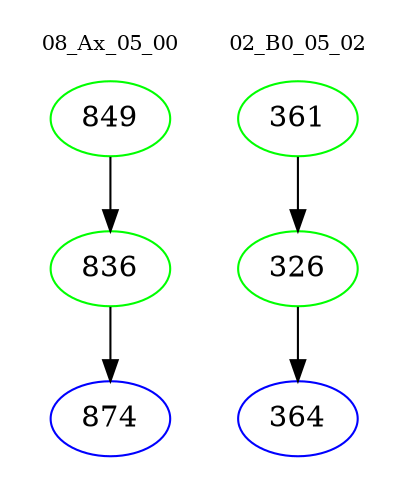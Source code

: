digraph{
subgraph cluster_0 {
color = white
label = "08_Ax_05_00";
fontsize=10;
T0_849 [label="849", color="green"]
T0_849 -> T0_836 [color="black"]
T0_836 [label="836", color="green"]
T0_836 -> T0_874 [color="black"]
T0_874 [label="874", color="blue"]
}
subgraph cluster_1 {
color = white
label = "02_B0_05_02";
fontsize=10;
T1_361 [label="361", color="green"]
T1_361 -> T1_326 [color="black"]
T1_326 [label="326", color="green"]
T1_326 -> T1_364 [color="black"]
T1_364 [label="364", color="blue"]
}
}
